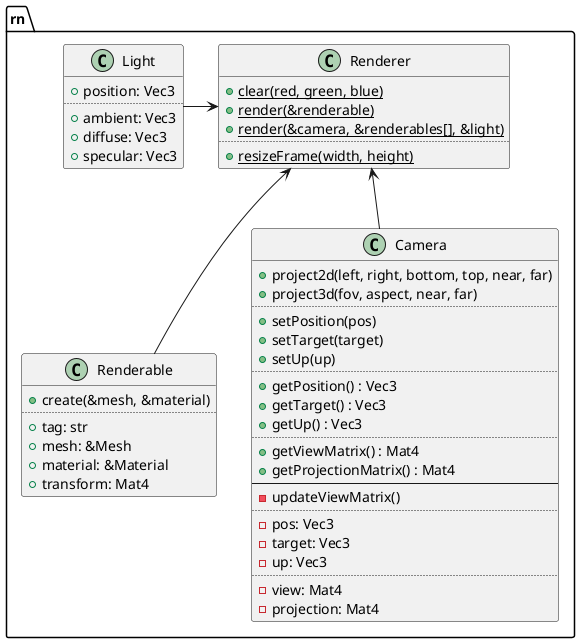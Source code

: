 @startuml
set separator ::

class rn::Renderable {
	+create(&mesh, &material)
	..
	+tag: str
	+mesh: &Mesh
	+material: &Material
	+transform: Mat4
}

class rn::Camera {
	+project2d(left, right, bottom, top, near, far)
	+project3d(fov, aspect, near, far)
	..
	+setPosition(pos)
	+setTarget(target)
	+setUp(up)
	..
	+getPosition() : Vec3
	+getTarget() : Vec3
	+getUp() : Vec3
	..
	+getViewMatrix() : Mat4
	+getProjectionMatrix() : Mat4
	--
	-updateViewMatrix()
	..
	-pos: Vec3
	-target: Vec3
	-up: Vec3
	..
	-view: Mat4
	-projection: Mat4
}

class rn::Light {
	+position: Vec3
	..
	+ambient: Vec3
	+diffuse: Vec3
	+specular: Vec3
}
hide Light methods

class rn::Renderer {
	{static} +clear(red, green, blue)
	{static} +render(&renderable)
	{static} +render(&camera, &renderables[], &light)
	..
	{static} +resizeFrame(width, height)
}
hide Renderer fields

Renderer <-- Camera
Renderer <-- Renderable
Renderer <-left- Light

@enduml
